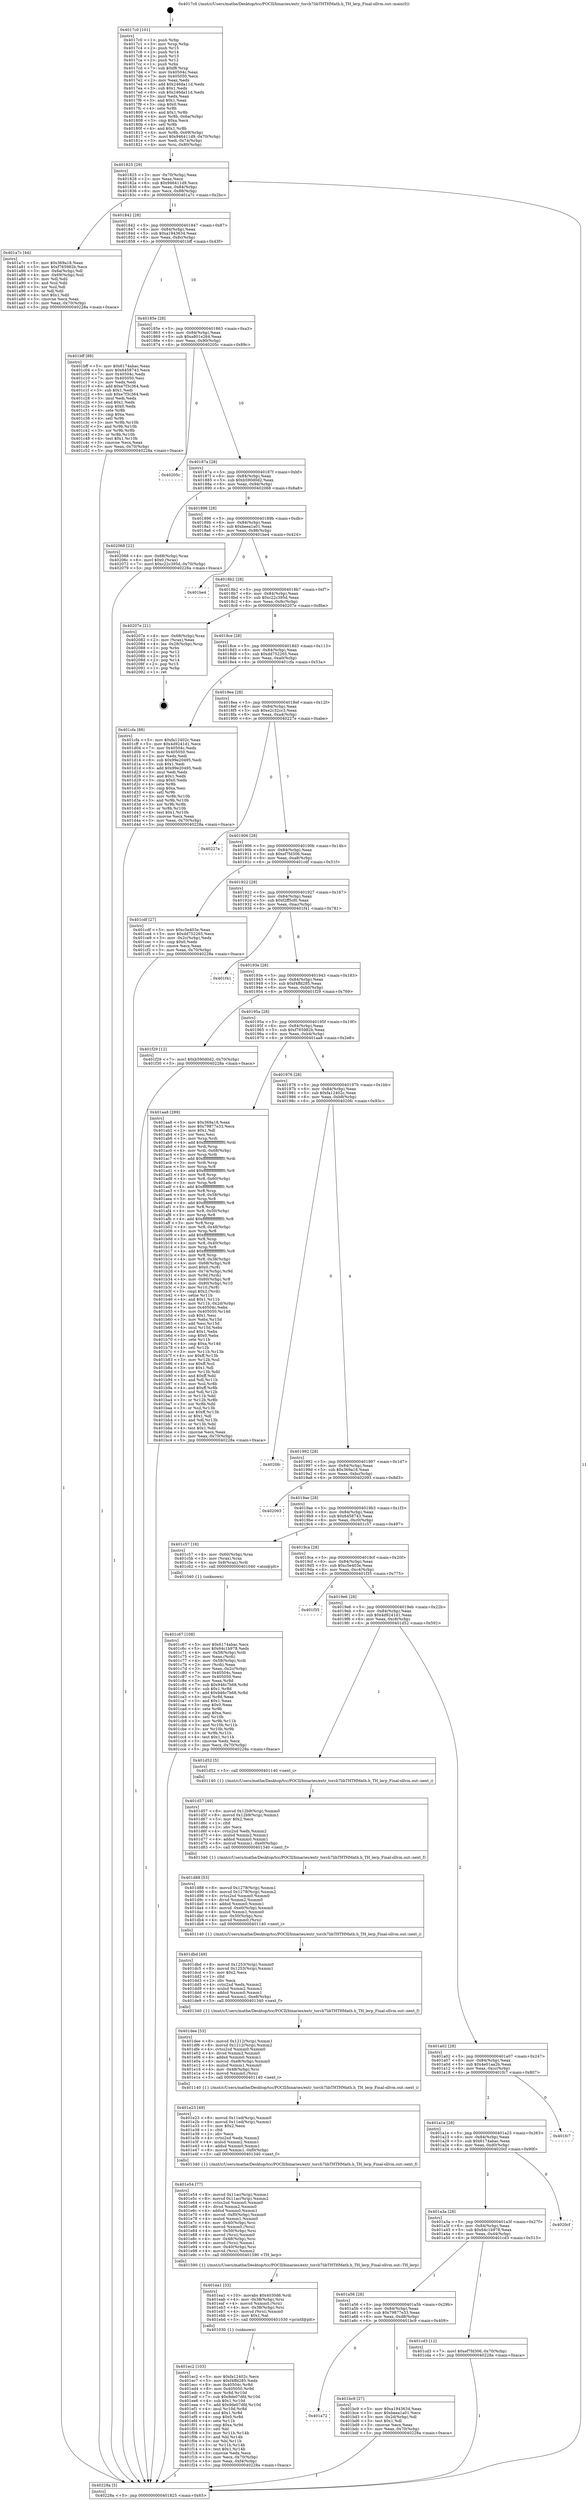 digraph "0x4017c0" {
  label = "0x4017c0 (/mnt/c/Users/mathe/Desktop/tcc/POCII/binaries/extr_torch7libTHTHMath.h_TH_lerp_Final-ollvm.out::main(0))"
  labelloc = "t"
  node[shape=record]

  Entry [label="",width=0.3,height=0.3,shape=circle,fillcolor=black,style=filled]
  "0x401825" [label="{
     0x401825 [29]\l
     | [instrs]\l
     &nbsp;&nbsp;0x401825 \<+3\>: mov -0x70(%rbp),%eax\l
     &nbsp;&nbsp;0x401828 \<+2\>: mov %eax,%ecx\l
     &nbsp;&nbsp;0x40182a \<+6\>: sub $0x946411d9,%ecx\l
     &nbsp;&nbsp;0x401830 \<+6\>: mov %eax,-0x84(%rbp)\l
     &nbsp;&nbsp;0x401836 \<+6\>: mov %ecx,-0x88(%rbp)\l
     &nbsp;&nbsp;0x40183c \<+6\>: je 0000000000401a7c \<main+0x2bc\>\l
  }"]
  "0x401a7c" [label="{
     0x401a7c [44]\l
     | [instrs]\l
     &nbsp;&nbsp;0x401a7c \<+5\>: mov $0x369a18,%eax\l
     &nbsp;&nbsp;0x401a81 \<+5\>: mov $0xf765982b,%ecx\l
     &nbsp;&nbsp;0x401a86 \<+3\>: mov -0x6a(%rbp),%dl\l
     &nbsp;&nbsp;0x401a89 \<+4\>: mov -0x69(%rbp),%sil\l
     &nbsp;&nbsp;0x401a8d \<+3\>: mov %dl,%dil\l
     &nbsp;&nbsp;0x401a90 \<+3\>: and %sil,%dil\l
     &nbsp;&nbsp;0x401a93 \<+3\>: xor %sil,%dl\l
     &nbsp;&nbsp;0x401a96 \<+3\>: or %dl,%dil\l
     &nbsp;&nbsp;0x401a99 \<+4\>: test $0x1,%dil\l
     &nbsp;&nbsp;0x401a9d \<+3\>: cmovne %ecx,%eax\l
     &nbsp;&nbsp;0x401aa0 \<+3\>: mov %eax,-0x70(%rbp)\l
     &nbsp;&nbsp;0x401aa3 \<+5\>: jmp 000000000040228a \<main+0xaca\>\l
  }"]
  "0x401842" [label="{
     0x401842 [28]\l
     | [instrs]\l
     &nbsp;&nbsp;0x401842 \<+5\>: jmp 0000000000401847 \<main+0x87\>\l
     &nbsp;&nbsp;0x401847 \<+6\>: mov -0x84(%rbp),%eax\l
     &nbsp;&nbsp;0x40184d \<+5\>: sub $0xa1943634,%eax\l
     &nbsp;&nbsp;0x401852 \<+6\>: mov %eax,-0x8c(%rbp)\l
     &nbsp;&nbsp;0x401858 \<+6\>: je 0000000000401bff \<main+0x43f\>\l
  }"]
  "0x40228a" [label="{
     0x40228a [5]\l
     | [instrs]\l
     &nbsp;&nbsp;0x40228a \<+5\>: jmp 0000000000401825 \<main+0x65\>\l
  }"]
  "0x4017c0" [label="{
     0x4017c0 [101]\l
     | [instrs]\l
     &nbsp;&nbsp;0x4017c0 \<+1\>: push %rbp\l
     &nbsp;&nbsp;0x4017c1 \<+3\>: mov %rsp,%rbp\l
     &nbsp;&nbsp;0x4017c4 \<+2\>: push %r15\l
     &nbsp;&nbsp;0x4017c6 \<+2\>: push %r14\l
     &nbsp;&nbsp;0x4017c8 \<+2\>: push %r13\l
     &nbsp;&nbsp;0x4017ca \<+2\>: push %r12\l
     &nbsp;&nbsp;0x4017cc \<+1\>: push %rbx\l
     &nbsp;&nbsp;0x4017cd \<+7\>: sub $0xf8,%rsp\l
     &nbsp;&nbsp;0x4017d4 \<+7\>: mov 0x40504c,%eax\l
     &nbsp;&nbsp;0x4017db \<+7\>: mov 0x405050,%ecx\l
     &nbsp;&nbsp;0x4017e2 \<+2\>: mov %eax,%edx\l
     &nbsp;&nbsp;0x4017e4 \<+6\>: add $0x246da11d,%edx\l
     &nbsp;&nbsp;0x4017ea \<+3\>: sub $0x1,%edx\l
     &nbsp;&nbsp;0x4017ed \<+6\>: sub $0x246da11d,%edx\l
     &nbsp;&nbsp;0x4017f3 \<+3\>: imul %edx,%eax\l
     &nbsp;&nbsp;0x4017f6 \<+3\>: and $0x1,%eax\l
     &nbsp;&nbsp;0x4017f9 \<+3\>: cmp $0x0,%eax\l
     &nbsp;&nbsp;0x4017fc \<+4\>: sete %r8b\l
     &nbsp;&nbsp;0x401800 \<+4\>: and $0x1,%r8b\l
     &nbsp;&nbsp;0x401804 \<+4\>: mov %r8b,-0x6a(%rbp)\l
     &nbsp;&nbsp;0x401808 \<+3\>: cmp $0xa,%ecx\l
     &nbsp;&nbsp;0x40180b \<+4\>: setl %r8b\l
     &nbsp;&nbsp;0x40180f \<+4\>: and $0x1,%r8b\l
     &nbsp;&nbsp;0x401813 \<+4\>: mov %r8b,-0x69(%rbp)\l
     &nbsp;&nbsp;0x401817 \<+7\>: movl $0x946411d9,-0x70(%rbp)\l
     &nbsp;&nbsp;0x40181e \<+3\>: mov %edi,-0x74(%rbp)\l
     &nbsp;&nbsp;0x401821 \<+4\>: mov %rsi,-0x80(%rbp)\l
  }"]
  Exit [label="",width=0.3,height=0.3,shape=circle,fillcolor=black,style=filled,peripheries=2]
  "0x401bff" [label="{
     0x401bff [88]\l
     | [instrs]\l
     &nbsp;&nbsp;0x401bff \<+5\>: mov $0x6174abac,%eax\l
     &nbsp;&nbsp;0x401c04 \<+5\>: mov $0x6458743,%ecx\l
     &nbsp;&nbsp;0x401c09 \<+7\>: mov 0x40504c,%edx\l
     &nbsp;&nbsp;0x401c10 \<+7\>: mov 0x405050,%esi\l
     &nbsp;&nbsp;0x401c17 \<+2\>: mov %edx,%edi\l
     &nbsp;&nbsp;0x401c19 \<+6\>: add $0xe7f3c364,%edi\l
     &nbsp;&nbsp;0x401c1f \<+3\>: sub $0x1,%edi\l
     &nbsp;&nbsp;0x401c22 \<+6\>: sub $0xe7f3c364,%edi\l
     &nbsp;&nbsp;0x401c28 \<+3\>: imul %edi,%edx\l
     &nbsp;&nbsp;0x401c2b \<+3\>: and $0x1,%edx\l
     &nbsp;&nbsp;0x401c2e \<+3\>: cmp $0x0,%edx\l
     &nbsp;&nbsp;0x401c31 \<+4\>: sete %r8b\l
     &nbsp;&nbsp;0x401c35 \<+3\>: cmp $0xa,%esi\l
     &nbsp;&nbsp;0x401c38 \<+4\>: setl %r9b\l
     &nbsp;&nbsp;0x401c3c \<+3\>: mov %r8b,%r10b\l
     &nbsp;&nbsp;0x401c3f \<+3\>: and %r9b,%r10b\l
     &nbsp;&nbsp;0x401c42 \<+3\>: xor %r9b,%r8b\l
     &nbsp;&nbsp;0x401c45 \<+3\>: or %r8b,%r10b\l
     &nbsp;&nbsp;0x401c48 \<+4\>: test $0x1,%r10b\l
     &nbsp;&nbsp;0x401c4c \<+3\>: cmovne %ecx,%eax\l
     &nbsp;&nbsp;0x401c4f \<+3\>: mov %eax,-0x70(%rbp)\l
     &nbsp;&nbsp;0x401c52 \<+5\>: jmp 000000000040228a \<main+0xaca\>\l
  }"]
  "0x40185e" [label="{
     0x40185e [28]\l
     | [instrs]\l
     &nbsp;&nbsp;0x40185e \<+5\>: jmp 0000000000401863 \<main+0xa3\>\l
     &nbsp;&nbsp;0x401863 \<+6\>: mov -0x84(%rbp),%eax\l
     &nbsp;&nbsp;0x401869 \<+5\>: sub $0xa801e264,%eax\l
     &nbsp;&nbsp;0x40186e \<+6\>: mov %eax,-0x90(%rbp)\l
     &nbsp;&nbsp;0x401874 \<+6\>: je 000000000040205c \<main+0x89c\>\l
  }"]
  "0x401ec2" [label="{
     0x401ec2 [103]\l
     | [instrs]\l
     &nbsp;&nbsp;0x401ec2 \<+5\>: mov $0xfa12402c,%ecx\l
     &nbsp;&nbsp;0x401ec7 \<+5\>: mov $0xf4ffd285,%edx\l
     &nbsp;&nbsp;0x401ecc \<+8\>: mov 0x40504c,%r8d\l
     &nbsp;&nbsp;0x401ed4 \<+8\>: mov 0x405050,%r9d\l
     &nbsp;&nbsp;0x401edc \<+3\>: mov %r8d,%r10d\l
     &nbsp;&nbsp;0x401edf \<+7\>: sub $0x9de07dfd,%r10d\l
     &nbsp;&nbsp;0x401ee6 \<+4\>: sub $0x1,%r10d\l
     &nbsp;&nbsp;0x401eea \<+7\>: add $0x9de07dfd,%r10d\l
     &nbsp;&nbsp;0x401ef1 \<+4\>: imul %r10d,%r8d\l
     &nbsp;&nbsp;0x401ef5 \<+4\>: and $0x1,%r8d\l
     &nbsp;&nbsp;0x401ef9 \<+4\>: cmp $0x0,%r8d\l
     &nbsp;&nbsp;0x401efd \<+4\>: sete %r11b\l
     &nbsp;&nbsp;0x401f01 \<+4\>: cmp $0xa,%r9d\l
     &nbsp;&nbsp;0x401f05 \<+3\>: setl %bl\l
     &nbsp;&nbsp;0x401f08 \<+3\>: mov %r11b,%r14b\l
     &nbsp;&nbsp;0x401f0b \<+3\>: and %bl,%r14b\l
     &nbsp;&nbsp;0x401f0e \<+3\>: xor %bl,%r11b\l
     &nbsp;&nbsp;0x401f11 \<+3\>: or %r11b,%r14b\l
     &nbsp;&nbsp;0x401f14 \<+4\>: test $0x1,%r14b\l
     &nbsp;&nbsp;0x401f18 \<+3\>: cmovne %edx,%ecx\l
     &nbsp;&nbsp;0x401f1b \<+3\>: mov %ecx,-0x70(%rbp)\l
     &nbsp;&nbsp;0x401f1e \<+6\>: mov %eax,-0xf4(%rbp)\l
     &nbsp;&nbsp;0x401f24 \<+5\>: jmp 000000000040228a \<main+0xaca\>\l
  }"]
  "0x40205c" [label="{
     0x40205c\l
  }", style=dashed]
  "0x40187a" [label="{
     0x40187a [28]\l
     | [instrs]\l
     &nbsp;&nbsp;0x40187a \<+5\>: jmp 000000000040187f \<main+0xbf\>\l
     &nbsp;&nbsp;0x40187f \<+6\>: mov -0x84(%rbp),%eax\l
     &nbsp;&nbsp;0x401885 \<+5\>: sub $0xb590d0d2,%eax\l
     &nbsp;&nbsp;0x40188a \<+6\>: mov %eax,-0x94(%rbp)\l
     &nbsp;&nbsp;0x401890 \<+6\>: je 0000000000402068 \<main+0x8a8\>\l
  }"]
  "0x401ea1" [label="{
     0x401ea1 [33]\l
     | [instrs]\l
     &nbsp;&nbsp;0x401ea1 \<+10\>: movabs $0x4030d6,%rdi\l
     &nbsp;&nbsp;0x401eab \<+4\>: mov -0x38(%rbp),%rsi\l
     &nbsp;&nbsp;0x401eaf \<+4\>: movsd %xmm0,(%rsi)\l
     &nbsp;&nbsp;0x401eb3 \<+4\>: mov -0x38(%rbp),%rsi\l
     &nbsp;&nbsp;0x401eb7 \<+4\>: movsd (%rsi),%xmm0\l
     &nbsp;&nbsp;0x401ebb \<+2\>: mov $0x1,%al\l
     &nbsp;&nbsp;0x401ebd \<+5\>: call 0000000000401030 \<printf@plt\>\l
     | [calls]\l
     &nbsp;&nbsp;0x401030 \{1\} (unknown)\l
  }"]
  "0x402068" [label="{
     0x402068 [22]\l
     | [instrs]\l
     &nbsp;&nbsp;0x402068 \<+4\>: mov -0x68(%rbp),%rax\l
     &nbsp;&nbsp;0x40206c \<+6\>: movl $0x0,(%rax)\l
     &nbsp;&nbsp;0x402072 \<+7\>: movl $0xc22c395d,-0x70(%rbp)\l
     &nbsp;&nbsp;0x402079 \<+5\>: jmp 000000000040228a \<main+0xaca\>\l
  }"]
  "0x401896" [label="{
     0x401896 [28]\l
     | [instrs]\l
     &nbsp;&nbsp;0x401896 \<+5\>: jmp 000000000040189b \<main+0xdb\>\l
     &nbsp;&nbsp;0x40189b \<+6\>: mov -0x84(%rbp),%eax\l
     &nbsp;&nbsp;0x4018a1 \<+5\>: sub $0xbeea1a01,%eax\l
     &nbsp;&nbsp;0x4018a6 \<+6\>: mov %eax,-0x98(%rbp)\l
     &nbsp;&nbsp;0x4018ac \<+6\>: je 0000000000401be4 \<main+0x424\>\l
  }"]
  "0x401e54" [label="{
     0x401e54 [77]\l
     | [instrs]\l
     &nbsp;&nbsp;0x401e54 \<+8\>: movsd 0x11ac(%rip),%xmm1\l
     &nbsp;&nbsp;0x401e5c \<+8\>: movsd 0x11ac(%rip),%xmm2\l
     &nbsp;&nbsp;0x401e64 \<+4\>: cvtss2sd %xmm0,%xmm0\l
     &nbsp;&nbsp;0x401e68 \<+4\>: divsd %xmm2,%xmm0\l
     &nbsp;&nbsp;0x401e6c \<+4\>: addsd %xmm0,%xmm1\l
     &nbsp;&nbsp;0x401e70 \<+8\>: movsd -0xf0(%rbp),%xmm0\l
     &nbsp;&nbsp;0x401e78 \<+4\>: mulsd %xmm1,%xmm0\l
     &nbsp;&nbsp;0x401e7c \<+4\>: mov -0x40(%rbp),%rsi\l
     &nbsp;&nbsp;0x401e80 \<+4\>: movsd %xmm0,(%rsi)\l
     &nbsp;&nbsp;0x401e84 \<+4\>: mov -0x50(%rbp),%rsi\l
     &nbsp;&nbsp;0x401e88 \<+4\>: movsd (%rsi),%xmm0\l
     &nbsp;&nbsp;0x401e8c \<+4\>: mov -0x48(%rbp),%rsi\l
     &nbsp;&nbsp;0x401e90 \<+4\>: movsd (%rsi),%xmm1\l
     &nbsp;&nbsp;0x401e94 \<+4\>: mov -0x40(%rbp),%rsi\l
     &nbsp;&nbsp;0x401e98 \<+4\>: movsd (%rsi),%xmm2\l
     &nbsp;&nbsp;0x401e9c \<+5\>: call 0000000000401590 \<TH_lerp\>\l
     | [calls]\l
     &nbsp;&nbsp;0x401590 \{1\} (/mnt/c/Users/mathe/Desktop/tcc/POCII/binaries/extr_torch7libTHTHMath.h_TH_lerp_Final-ollvm.out::TH_lerp)\l
  }"]
  "0x401be4" [label="{
     0x401be4\l
  }", style=dashed]
  "0x4018b2" [label="{
     0x4018b2 [28]\l
     | [instrs]\l
     &nbsp;&nbsp;0x4018b2 \<+5\>: jmp 00000000004018b7 \<main+0xf7\>\l
     &nbsp;&nbsp;0x4018b7 \<+6\>: mov -0x84(%rbp),%eax\l
     &nbsp;&nbsp;0x4018bd \<+5\>: sub $0xc22c395d,%eax\l
     &nbsp;&nbsp;0x4018c2 \<+6\>: mov %eax,-0x9c(%rbp)\l
     &nbsp;&nbsp;0x4018c8 \<+6\>: je 000000000040207e \<main+0x8be\>\l
  }"]
  "0x401e23" [label="{
     0x401e23 [49]\l
     | [instrs]\l
     &nbsp;&nbsp;0x401e23 \<+8\>: movsd 0x11ed(%rip),%xmm0\l
     &nbsp;&nbsp;0x401e2b \<+8\>: movsd 0x11ed(%rip),%xmm1\l
     &nbsp;&nbsp;0x401e33 \<+5\>: mov $0x2,%ecx\l
     &nbsp;&nbsp;0x401e38 \<+1\>: cltd\l
     &nbsp;&nbsp;0x401e39 \<+2\>: idiv %ecx\l
     &nbsp;&nbsp;0x401e3b \<+4\>: cvtsi2sd %edx,%xmm2\l
     &nbsp;&nbsp;0x401e3f \<+4\>: mulsd %xmm2,%xmm1\l
     &nbsp;&nbsp;0x401e43 \<+4\>: addsd %xmm0,%xmm1\l
     &nbsp;&nbsp;0x401e47 \<+8\>: movsd %xmm1,-0xf0(%rbp)\l
     &nbsp;&nbsp;0x401e4f \<+5\>: call 0000000000401340 \<next_f\>\l
     | [calls]\l
     &nbsp;&nbsp;0x401340 \{1\} (/mnt/c/Users/mathe/Desktop/tcc/POCII/binaries/extr_torch7libTHTHMath.h_TH_lerp_Final-ollvm.out::next_f)\l
  }"]
  "0x40207e" [label="{
     0x40207e [21]\l
     | [instrs]\l
     &nbsp;&nbsp;0x40207e \<+4\>: mov -0x68(%rbp),%rax\l
     &nbsp;&nbsp;0x402082 \<+2\>: mov (%rax),%eax\l
     &nbsp;&nbsp;0x402084 \<+4\>: lea -0x28(%rbp),%rsp\l
     &nbsp;&nbsp;0x402088 \<+1\>: pop %rbx\l
     &nbsp;&nbsp;0x402089 \<+2\>: pop %r12\l
     &nbsp;&nbsp;0x40208b \<+2\>: pop %r13\l
     &nbsp;&nbsp;0x40208d \<+2\>: pop %r14\l
     &nbsp;&nbsp;0x40208f \<+2\>: pop %r15\l
     &nbsp;&nbsp;0x402091 \<+1\>: pop %rbp\l
     &nbsp;&nbsp;0x402092 \<+1\>: ret\l
  }"]
  "0x4018ce" [label="{
     0x4018ce [28]\l
     | [instrs]\l
     &nbsp;&nbsp;0x4018ce \<+5\>: jmp 00000000004018d3 \<main+0x113\>\l
     &nbsp;&nbsp;0x4018d3 \<+6\>: mov -0x84(%rbp),%eax\l
     &nbsp;&nbsp;0x4018d9 \<+5\>: sub $0xdd752265,%eax\l
     &nbsp;&nbsp;0x4018de \<+6\>: mov %eax,-0xa0(%rbp)\l
     &nbsp;&nbsp;0x4018e4 \<+6\>: je 0000000000401cfa \<main+0x53a\>\l
  }"]
  "0x401dee" [label="{
     0x401dee [53]\l
     | [instrs]\l
     &nbsp;&nbsp;0x401dee \<+8\>: movsd 0x1212(%rip),%xmm1\l
     &nbsp;&nbsp;0x401df6 \<+8\>: movsd 0x1212(%rip),%xmm2\l
     &nbsp;&nbsp;0x401dfe \<+4\>: cvtss2sd %xmm0,%xmm0\l
     &nbsp;&nbsp;0x401e02 \<+4\>: divsd %xmm2,%xmm0\l
     &nbsp;&nbsp;0x401e06 \<+4\>: addsd %xmm0,%xmm1\l
     &nbsp;&nbsp;0x401e0a \<+8\>: movsd -0xe8(%rbp),%xmm0\l
     &nbsp;&nbsp;0x401e12 \<+4\>: mulsd %xmm1,%xmm0\l
     &nbsp;&nbsp;0x401e16 \<+4\>: mov -0x48(%rbp),%rsi\l
     &nbsp;&nbsp;0x401e1a \<+4\>: movsd %xmm0,(%rsi)\l
     &nbsp;&nbsp;0x401e1e \<+5\>: call 0000000000401140 \<next_i\>\l
     | [calls]\l
     &nbsp;&nbsp;0x401140 \{1\} (/mnt/c/Users/mathe/Desktop/tcc/POCII/binaries/extr_torch7libTHTHMath.h_TH_lerp_Final-ollvm.out::next_i)\l
  }"]
  "0x401cfa" [label="{
     0x401cfa [88]\l
     | [instrs]\l
     &nbsp;&nbsp;0x401cfa \<+5\>: mov $0xfa12402c,%eax\l
     &nbsp;&nbsp;0x401cff \<+5\>: mov $0x4d9241d1,%ecx\l
     &nbsp;&nbsp;0x401d04 \<+7\>: mov 0x40504c,%edx\l
     &nbsp;&nbsp;0x401d0b \<+7\>: mov 0x405050,%esi\l
     &nbsp;&nbsp;0x401d12 \<+2\>: mov %edx,%edi\l
     &nbsp;&nbsp;0x401d14 \<+6\>: sub $0x99e20495,%edi\l
     &nbsp;&nbsp;0x401d1a \<+3\>: sub $0x1,%edi\l
     &nbsp;&nbsp;0x401d1d \<+6\>: add $0x99e20495,%edi\l
     &nbsp;&nbsp;0x401d23 \<+3\>: imul %edi,%edx\l
     &nbsp;&nbsp;0x401d26 \<+3\>: and $0x1,%edx\l
     &nbsp;&nbsp;0x401d29 \<+3\>: cmp $0x0,%edx\l
     &nbsp;&nbsp;0x401d2c \<+4\>: sete %r8b\l
     &nbsp;&nbsp;0x401d30 \<+3\>: cmp $0xa,%esi\l
     &nbsp;&nbsp;0x401d33 \<+4\>: setl %r9b\l
     &nbsp;&nbsp;0x401d37 \<+3\>: mov %r8b,%r10b\l
     &nbsp;&nbsp;0x401d3a \<+3\>: and %r9b,%r10b\l
     &nbsp;&nbsp;0x401d3d \<+3\>: xor %r9b,%r8b\l
     &nbsp;&nbsp;0x401d40 \<+3\>: or %r8b,%r10b\l
     &nbsp;&nbsp;0x401d43 \<+4\>: test $0x1,%r10b\l
     &nbsp;&nbsp;0x401d47 \<+3\>: cmovne %ecx,%eax\l
     &nbsp;&nbsp;0x401d4a \<+3\>: mov %eax,-0x70(%rbp)\l
     &nbsp;&nbsp;0x401d4d \<+5\>: jmp 000000000040228a \<main+0xaca\>\l
  }"]
  "0x4018ea" [label="{
     0x4018ea [28]\l
     | [instrs]\l
     &nbsp;&nbsp;0x4018ea \<+5\>: jmp 00000000004018ef \<main+0x12f\>\l
     &nbsp;&nbsp;0x4018ef \<+6\>: mov -0x84(%rbp),%eax\l
     &nbsp;&nbsp;0x4018f5 \<+5\>: sub $0xe2c32cc3,%eax\l
     &nbsp;&nbsp;0x4018fa \<+6\>: mov %eax,-0xa4(%rbp)\l
     &nbsp;&nbsp;0x401900 \<+6\>: je 000000000040227e \<main+0xabe\>\l
  }"]
  "0x401dbd" [label="{
     0x401dbd [49]\l
     | [instrs]\l
     &nbsp;&nbsp;0x401dbd \<+8\>: movsd 0x1253(%rip),%xmm0\l
     &nbsp;&nbsp;0x401dc5 \<+8\>: movsd 0x1253(%rip),%xmm1\l
     &nbsp;&nbsp;0x401dcd \<+5\>: mov $0x2,%ecx\l
     &nbsp;&nbsp;0x401dd2 \<+1\>: cltd\l
     &nbsp;&nbsp;0x401dd3 \<+2\>: idiv %ecx\l
     &nbsp;&nbsp;0x401dd5 \<+4\>: cvtsi2sd %edx,%xmm2\l
     &nbsp;&nbsp;0x401dd9 \<+4\>: mulsd %xmm2,%xmm1\l
     &nbsp;&nbsp;0x401ddd \<+4\>: addsd %xmm0,%xmm1\l
     &nbsp;&nbsp;0x401de1 \<+8\>: movsd %xmm1,-0xe8(%rbp)\l
     &nbsp;&nbsp;0x401de9 \<+5\>: call 0000000000401340 \<next_f\>\l
     | [calls]\l
     &nbsp;&nbsp;0x401340 \{1\} (/mnt/c/Users/mathe/Desktop/tcc/POCII/binaries/extr_torch7libTHTHMath.h_TH_lerp_Final-ollvm.out::next_f)\l
  }"]
  "0x40227e" [label="{
     0x40227e\l
  }", style=dashed]
  "0x401906" [label="{
     0x401906 [28]\l
     | [instrs]\l
     &nbsp;&nbsp;0x401906 \<+5\>: jmp 000000000040190b \<main+0x14b\>\l
     &nbsp;&nbsp;0x40190b \<+6\>: mov -0x84(%rbp),%eax\l
     &nbsp;&nbsp;0x401911 \<+5\>: sub $0xef7fd306,%eax\l
     &nbsp;&nbsp;0x401916 \<+6\>: mov %eax,-0xa8(%rbp)\l
     &nbsp;&nbsp;0x40191c \<+6\>: je 0000000000401cdf \<main+0x51f\>\l
  }"]
  "0x401d88" [label="{
     0x401d88 [53]\l
     | [instrs]\l
     &nbsp;&nbsp;0x401d88 \<+8\>: movsd 0x1278(%rip),%xmm1\l
     &nbsp;&nbsp;0x401d90 \<+8\>: movsd 0x1278(%rip),%xmm2\l
     &nbsp;&nbsp;0x401d98 \<+4\>: cvtss2sd %xmm0,%xmm0\l
     &nbsp;&nbsp;0x401d9c \<+4\>: divsd %xmm2,%xmm0\l
     &nbsp;&nbsp;0x401da0 \<+4\>: addsd %xmm0,%xmm1\l
     &nbsp;&nbsp;0x401da4 \<+8\>: movsd -0xe0(%rbp),%xmm0\l
     &nbsp;&nbsp;0x401dac \<+4\>: mulsd %xmm1,%xmm0\l
     &nbsp;&nbsp;0x401db0 \<+4\>: mov -0x50(%rbp),%rsi\l
     &nbsp;&nbsp;0x401db4 \<+4\>: movsd %xmm0,(%rsi)\l
     &nbsp;&nbsp;0x401db8 \<+5\>: call 0000000000401140 \<next_i\>\l
     | [calls]\l
     &nbsp;&nbsp;0x401140 \{1\} (/mnt/c/Users/mathe/Desktop/tcc/POCII/binaries/extr_torch7libTHTHMath.h_TH_lerp_Final-ollvm.out::next_i)\l
  }"]
  "0x401cdf" [label="{
     0x401cdf [27]\l
     | [instrs]\l
     &nbsp;&nbsp;0x401cdf \<+5\>: mov $0xc5e403e,%eax\l
     &nbsp;&nbsp;0x401ce4 \<+5\>: mov $0xdd752265,%ecx\l
     &nbsp;&nbsp;0x401ce9 \<+3\>: mov -0x2c(%rbp),%edx\l
     &nbsp;&nbsp;0x401cec \<+3\>: cmp $0x0,%edx\l
     &nbsp;&nbsp;0x401cef \<+3\>: cmove %ecx,%eax\l
     &nbsp;&nbsp;0x401cf2 \<+3\>: mov %eax,-0x70(%rbp)\l
     &nbsp;&nbsp;0x401cf5 \<+5\>: jmp 000000000040228a \<main+0xaca\>\l
  }"]
  "0x401922" [label="{
     0x401922 [28]\l
     | [instrs]\l
     &nbsp;&nbsp;0x401922 \<+5\>: jmp 0000000000401927 \<main+0x167\>\l
     &nbsp;&nbsp;0x401927 \<+6\>: mov -0x84(%rbp),%eax\l
     &nbsp;&nbsp;0x40192d \<+5\>: sub $0xf2ff5cf0,%eax\l
     &nbsp;&nbsp;0x401932 \<+6\>: mov %eax,-0xac(%rbp)\l
     &nbsp;&nbsp;0x401938 \<+6\>: je 0000000000401f41 \<main+0x781\>\l
  }"]
  "0x401d57" [label="{
     0x401d57 [49]\l
     | [instrs]\l
     &nbsp;&nbsp;0x401d57 \<+8\>: movsd 0x12b9(%rip),%xmm0\l
     &nbsp;&nbsp;0x401d5f \<+8\>: movsd 0x12b9(%rip),%xmm1\l
     &nbsp;&nbsp;0x401d67 \<+5\>: mov $0x2,%ecx\l
     &nbsp;&nbsp;0x401d6c \<+1\>: cltd\l
     &nbsp;&nbsp;0x401d6d \<+2\>: idiv %ecx\l
     &nbsp;&nbsp;0x401d6f \<+4\>: cvtsi2sd %edx,%xmm2\l
     &nbsp;&nbsp;0x401d73 \<+4\>: mulsd %xmm2,%xmm1\l
     &nbsp;&nbsp;0x401d77 \<+4\>: addsd %xmm0,%xmm1\l
     &nbsp;&nbsp;0x401d7b \<+8\>: movsd %xmm1,-0xe0(%rbp)\l
     &nbsp;&nbsp;0x401d83 \<+5\>: call 0000000000401340 \<next_f\>\l
     | [calls]\l
     &nbsp;&nbsp;0x401340 \{1\} (/mnt/c/Users/mathe/Desktop/tcc/POCII/binaries/extr_torch7libTHTHMath.h_TH_lerp_Final-ollvm.out::next_f)\l
  }"]
  "0x401f41" [label="{
     0x401f41\l
  }", style=dashed]
  "0x40193e" [label="{
     0x40193e [28]\l
     | [instrs]\l
     &nbsp;&nbsp;0x40193e \<+5\>: jmp 0000000000401943 \<main+0x183\>\l
     &nbsp;&nbsp;0x401943 \<+6\>: mov -0x84(%rbp),%eax\l
     &nbsp;&nbsp;0x401949 \<+5\>: sub $0xf4ffd285,%eax\l
     &nbsp;&nbsp;0x40194e \<+6\>: mov %eax,-0xb0(%rbp)\l
     &nbsp;&nbsp;0x401954 \<+6\>: je 0000000000401f29 \<main+0x769\>\l
  }"]
  "0x401c67" [label="{
     0x401c67 [108]\l
     | [instrs]\l
     &nbsp;&nbsp;0x401c67 \<+5\>: mov $0x6174abac,%ecx\l
     &nbsp;&nbsp;0x401c6c \<+5\>: mov $0x64c1b978,%edx\l
     &nbsp;&nbsp;0x401c71 \<+4\>: mov -0x58(%rbp),%rdi\l
     &nbsp;&nbsp;0x401c75 \<+2\>: mov %eax,(%rdi)\l
     &nbsp;&nbsp;0x401c77 \<+4\>: mov -0x58(%rbp),%rdi\l
     &nbsp;&nbsp;0x401c7b \<+2\>: mov (%rdi),%eax\l
     &nbsp;&nbsp;0x401c7d \<+3\>: mov %eax,-0x2c(%rbp)\l
     &nbsp;&nbsp;0x401c80 \<+7\>: mov 0x40504c,%eax\l
     &nbsp;&nbsp;0x401c87 \<+7\>: mov 0x405050,%esi\l
     &nbsp;&nbsp;0x401c8e \<+3\>: mov %eax,%r8d\l
     &nbsp;&nbsp;0x401c91 \<+7\>: sub $0x946c7b68,%r8d\l
     &nbsp;&nbsp;0x401c98 \<+4\>: sub $0x1,%r8d\l
     &nbsp;&nbsp;0x401c9c \<+7\>: add $0x946c7b68,%r8d\l
     &nbsp;&nbsp;0x401ca3 \<+4\>: imul %r8d,%eax\l
     &nbsp;&nbsp;0x401ca7 \<+3\>: and $0x1,%eax\l
     &nbsp;&nbsp;0x401caa \<+3\>: cmp $0x0,%eax\l
     &nbsp;&nbsp;0x401cad \<+4\>: sete %r9b\l
     &nbsp;&nbsp;0x401cb1 \<+3\>: cmp $0xa,%esi\l
     &nbsp;&nbsp;0x401cb4 \<+4\>: setl %r10b\l
     &nbsp;&nbsp;0x401cb8 \<+3\>: mov %r9b,%r11b\l
     &nbsp;&nbsp;0x401cbb \<+3\>: and %r10b,%r11b\l
     &nbsp;&nbsp;0x401cbe \<+3\>: xor %r10b,%r9b\l
     &nbsp;&nbsp;0x401cc1 \<+3\>: or %r9b,%r11b\l
     &nbsp;&nbsp;0x401cc4 \<+4\>: test $0x1,%r11b\l
     &nbsp;&nbsp;0x401cc8 \<+3\>: cmovne %edx,%ecx\l
     &nbsp;&nbsp;0x401ccb \<+3\>: mov %ecx,-0x70(%rbp)\l
     &nbsp;&nbsp;0x401cce \<+5\>: jmp 000000000040228a \<main+0xaca\>\l
  }"]
  "0x401f29" [label="{
     0x401f29 [12]\l
     | [instrs]\l
     &nbsp;&nbsp;0x401f29 \<+7\>: movl $0xb590d0d2,-0x70(%rbp)\l
     &nbsp;&nbsp;0x401f30 \<+5\>: jmp 000000000040228a \<main+0xaca\>\l
  }"]
  "0x40195a" [label="{
     0x40195a [28]\l
     | [instrs]\l
     &nbsp;&nbsp;0x40195a \<+5\>: jmp 000000000040195f \<main+0x19f\>\l
     &nbsp;&nbsp;0x40195f \<+6\>: mov -0x84(%rbp),%eax\l
     &nbsp;&nbsp;0x401965 \<+5\>: sub $0xf765982b,%eax\l
     &nbsp;&nbsp;0x40196a \<+6\>: mov %eax,-0xb4(%rbp)\l
     &nbsp;&nbsp;0x401970 \<+6\>: je 0000000000401aa8 \<main+0x2e8\>\l
  }"]
  "0x401a72" [label="{
     0x401a72\l
  }", style=dashed]
  "0x401aa8" [label="{
     0x401aa8 [289]\l
     | [instrs]\l
     &nbsp;&nbsp;0x401aa8 \<+5\>: mov $0x369a18,%eax\l
     &nbsp;&nbsp;0x401aad \<+5\>: mov $0x79877e33,%ecx\l
     &nbsp;&nbsp;0x401ab2 \<+2\>: mov $0x1,%dl\l
     &nbsp;&nbsp;0x401ab4 \<+2\>: xor %esi,%esi\l
     &nbsp;&nbsp;0x401ab6 \<+3\>: mov %rsp,%rdi\l
     &nbsp;&nbsp;0x401ab9 \<+4\>: add $0xfffffffffffffff0,%rdi\l
     &nbsp;&nbsp;0x401abd \<+3\>: mov %rdi,%rsp\l
     &nbsp;&nbsp;0x401ac0 \<+4\>: mov %rdi,-0x68(%rbp)\l
     &nbsp;&nbsp;0x401ac4 \<+3\>: mov %rsp,%rdi\l
     &nbsp;&nbsp;0x401ac7 \<+4\>: add $0xfffffffffffffff0,%rdi\l
     &nbsp;&nbsp;0x401acb \<+3\>: mov %rdi,%rsp\l
     &nbsp;&nbsp;0x401ace \<+3\>: mov %rsp,%r8\l
     &nbsp;&nbsp;0x401ad1 \<+4\>: add $0xfffffffffffffff0,%r8\l
     &nbsp;&nbsp;0x401ad5 \<+3\>: mov %r8,%rsp\l
     &nbsp;&nbsp;0x401ad8 \<+4\>: mov %r8,-0x60(%rbp)\l
     &nbsp;&nbsp;0x401adc \<+3\>: mov %rsp,%r8\l
     &nbsp;&nbsp;0x401adf \<+4\>: add $0xfffffffffffffff0,%r8\l
     &nbsp;&nbsp;0x401ae3 \<+3\>: mov %r8,%rsp\l
     &nbsp;&nbsp;0x401ae6 \<+4\>: mov %r8,-0x58(%rbp)\l
     &nbsp;&nbsp;0x401aea \<+3\>: mov %rsp,%r8\l
     &nbsp;&nbsp;0x401aed \<+4\>: add $0xfffffffffffffff0,%r8\l
     &nbsp;&nbsp;0x401af1 \<+3\>: mov %r8,%rsp\l
     &nbsp;&nbsp;0x401af4 \<+4\>: mov %r8,-0x50(%rbp)\l
     &nbsp;&nbsp;0x401af8 \<+3\>: mov %rsp,%r8\l
     &nbsp;&nbsp;0x401afb \<+4\>: add $0xfffffffffffffff0,%r8\l
     &nbsp;&nbsp;0x401aff \<+3\>: mov %r8,%rsp\l
     &nbsp;&nbsp;0x401b02 \<+4\>: mov %r8,-0x48(%rbp)\l
     &nbsp;&nbsp;0x401b06 \<+3\>: mov %rsp,%r8\l
     &nbsp;&nbsp;0x401b09 \<+4\>: add $0xfffffffffffffff0,%r8\l
     &nbsp;&nbsp;0x401b0d \<+3\>: mov %r8,%rsp\l
     &nbsp;&nbsp;0x401b10 \<+4\>: mov %r8,-0x40(%rbp)\l
     &nbsp;&nbsp;0x401b14 \<+3\>: mov %rsp,%r8\l
     &nbsp;&nbsp;0x401b17 \<+4\>: add $0xfffffffffffffff0,%r8\l
     &nbsp;&nbsp;0x401b1b \<+3\>: mov %r8,%rsp\l
     &nbsp;&nbsp;0x401b1e \<+4\>: mov %r8,-0x38(%rbp)\l
     &nbsp;&nbsp;0x401b22 \<+4\>: mov -0x68(%rbp),%r8\l
     &nbsp;&nbsp;0x401b26 \<+7\>: movl $0x0,(%r8)\l
     &nbsp;&nbsp;0x401b2d \<+4\>: mov -0x74(%rbp),%r9d\l
     &nbsp;&nbsp;0x401b31 \<+3\>: mov %r9d,(%rdi)\l
     &nbsp;&nbsp;0x401b34 \<+4\>: mov -0x60(%rbp),%r8\l
     &nbsp;&nbsp;0x401b38 \<+4\>: mov -0x80(%rbp),%r10\l
     &nbsp;&nbsp;0x401b3c \<+3\>: mov %r10,(%r8)\l
     &nbsp;&nbsp;0x401b3f \<+3\>: cmpl $0x2,(%rdi)\l
     &nbsp;&nbsp;0x401b42 \<+4\>: setne %r11b\l
     &nbsp;&nbsp;0x401b46 \<+4\>: and $0x1,%r11b\l
     &nbsp;&nbsp;0x401b4a \<+4\>: mov %r11b,-0x2d(%rbp)\l
     &nbsp;&nbsp;0x401b4e \<+7\>: mov 0x40504c,%ebx\l
     &nbsp;&nbsp;0x401b55 \<+8\>: mov 0x405050,%r14d\l
     &nbsp;&nbsp;0x401b5d \<+3\>: sub $0x1,%esi\l
     &nbsp;&nbsp;0x401b60 \<+3\>: mov %ebx,%r15d\l
     &nbsp;&nbsp;0x401b63 \<+3\>: add %esi,%r15d\l
     &nbsp;&nbsp;0x401b66 \<+4\>: imul %r15d,%ebx\l
     &nbsp;&nbsp;0x401b6a \<+3\>: and $0x1,%ebx\l
     &nbsp;&nbsp;0x401b6d \<+3\>: cmp $0x0,%ebx\l
     &nbsp;&nbsp;0x401b70 \<+4\>: sete %r11b\l
     &nbsp;&nbsp;0x401b74 \<+4\>: cmp $0xa,%r14d\l
     &nbsp;&nbsp;0x401b78 \<+4\>: setl %r12b\l
     &nbsp;&nbsp;0x401b7c \<+3\>: mov %r11b,%r13b\l
     &nbsp;&nbsp;0x401b7f \<+4\>: xor $0xff,%r13b\l
     &nbsp;&nbsp;0x401b83 \<+3\>: mov %r12b,%sil\l
     &nbsp;&nbsp;0x401b86 \<+4\>: xor $0xff,%sil\l
     &nbsp;&nbsp;0x401b8a \<+3\>: xor $0x1,%dl\l
     &nbsp;&nbsp;0x401b8d \<+3\>: mov %r13b,%dil\l
     &nbsp;&nbsp;0x401b90 \<+4\>: and $0xff,%dil\l
     &nbsp;&nbsp;0x401b94 \<+3\>: and %dl,%r11b\l
     &nbsp;&nbsp;0x401b97 \<+3\>: mov %sil,%r8b\l
     &nbsp;&nbsp;0x401b9a \<+4\>: and $0xff,%r8b\l
     &nbsp;&nbsp;0x401b9e \<+3\>: and %dl,%r12b\l
     &nbsp;&nbsp;0x401ba1 \<+3\>: or %r11b,%dil\l
     &nbsp;&nbsp;0x401ba4 \<+3\>: or %r12b,%r8b\l
     &nbsp;&nbsp;0x401ba7 \<+3\>: xor %r8b,%dil\l
     &nbsp;&nbsp;0x401baa \<+3\>: or %sil,%r13b\l
     &nbsp;&nbsp;0x401bad \<+4\>: xor $0xff,%r13b\l
     &nbsp;&nbsp;0x401bb1 \<+3\>: or $0x1,%dl\l
     &nbsp;&nbsp;0x401bb4 \<+3\>: and %dl,%r13b\l
     &nbsp;&nbsp;0x401bb7 \<+3\>: or %r13b,%dil\l
     &nbsp;&nbsp;0x401bba \<+4\>: test $0x1,%dil\l
     &nbsp;&nbsp;0x401bbe \<+3\>: cmovne %ecx,%eax\l
     &nbsp;&nbsp;0x401bc1 \<+3\>: mov %eax,-0x70(%rbp)\l
     &nbsp;&nbsp;0x401bc4 \<+5\>: jmp 000000000040228a \<main+0xaca\>\l
  }"]
  "0x401976" [label="{
     0x401976 [28]\l
     | [instrs]\l
     &nbsp;&nbsp;0x401976 \<+5\>: jmp 000000000040197b \<main+0x1bb\>\l
     &nbsp;&nbsp;0x40197b \<+6\>: mov -0x84(%rbp),%eax\l
     &nbsp;&nbsp;0x401981 \<+5\>: sub $0xfa12402c,%eax\l
     &nbsp;&nbsp;0x401986 \<+6\>: mov %eax,-0xb8(%rbp)\l
     &nbsp;&nbsp;0x40198c \<+6\>: je 00000000004020fc \<main+0x93c\>\l
  }"]
  "0x401bc9" [label="{
     0x401bc9 [27]\l
     | [instrs]\l
     &nbsp;&nbsp;0x401bc9 \<+5\>: mov $0xa1943634,%eax\l
     &nbsp;&nbsp;0x401bce \<+5\>: mov $0xbeea1a01,%ecx\l
     &nbsp;&nbsp;0x401bd3 \<+3\>: mov -0x2d(%rbp),%dl\l
     &nbsp;&nbsp;0x401bd6 \<+3\>: test $0x1,%dl\l
     &nbsp;&nbsp;0x401bd9 \<+3\>: cmovne %ecx,%eax\l
     &nbsp;&nbsp;0x401bdc \<+3\>: mov %eax,-0x70(%rbp)\l
     &nbsp;&nbsp;0x401bdf \<+5\>: jmp 000000000040228a \<main+0xaca\>\l
  }"]
  "0x401a56" [label="{
     0x401a56 [28]\l
     | [instrs]\l
     &nbsp;&nbsp;0x401a56 \<+5\>: jmp 0000000000401a5b \<main+0x29b\>\l
     &nbsp;&nbsp;0x401a5b \<+6\>: mov -0x84(%rbp),%eax\l
     &nbsp;&nbsp;0x401a61 \<+5\>: sub $0x79877e33,%eax\l
     &nbsp;&nbsp;0x401a66 \<+6\>: mov %eax,-0xd8(%rbp)\l
     &nbsp;&nbsp;0x401a6c \<+6\>: je 0000000000401bc9 \<main+0x409\>\l
  }"]
  "0x4020fc" [label="{
     0x4020fc\l
  }", style=dashed]
  "0x401992" [label="{
     0x401992 [28]\l
     | [instrs]\l
     &nbsp;&nbsp;0x401992 \<+5\>: jmp 0000000000401997 \<main+0x1d7\>\l
     &nbsp;&nbsp;0x401997 \<+6\>: mov -0x84(%rbp),%eax\l
     &nbsp;&nbsp;0x40199d \<+5\>: sub $0x369a18,%eax\l
     &nbsp;&nbsp;0x4019a2 \<+6\>: mov %eax,-0xbc(%rbp)\l
     &nbsp;&nbsp;0x4019a8 \<+6\>: je 0000000000402093 \<main+0x8d3\>\l
  }"]
  "0x401cd3" [label="{
     0x401cd3 [12]\l
     | [instrs]\l
     &nbsp;&nbsp;0x401cd3 \<+7\>: movl $0xef7fd306,-0x70(%rbp)\l
     &nbsp;&nbsp;0x401cda \<+5\>: jmp 000000000040228a \<main+0xaca\>\l
  }"]
  "0x402093" [label="{
     0x402093\l
  }", style=dashed]
  "0x4019ae" [label="{
     0x4019ae [28]\l
     | [instrs]\l
     &nbsp;&nbsp;0x4019ae \<+5\>: jmp 00000000004019b3 \<main+0x1f3\>\l
     &nbsp;&nbsp;0x4019b3 \<+6\>: mov -0x84(%rbp),%eax\l
     &nbsp;&nbsp;0x4019b9 \<+5\>: sub $0x6458743,%eax\l
     &nbsp;&nbsp;0x4019be \<+6\>: mov %eax,-0xc0(%rbp)\l
     &nbsp;&nbsp;0x4019c4 \<+6\>: je 0000000000401c57 \<main+0x497\>\l
  }"]
  "0x401a3a" [label="{
     0x401a3a [28]\l
     | [instrs]\l
     &nbsp;&nbsp;0x401a3a \<+5\>: jmp 0000000000401a3f \<main+0x27f\>\l
     &nbsp;&nbsp;0x401a3f \<+6\>: mov -0x84(%rbp),%eax\l
     &nbsp;&nbsp;0x401a45 \<+5\>: sub $0x64c1b978,%eax\l
     &nbsp;&nbsp;0x401a4a \<+6\>: mov %eax,-0xd4(%rbp)\l
     &nbsp;&nbsp;0x401a50 \<+6\>: je 0000000000401cd3 \<main+0x513\>\l
  }"]
  "0x401c57" [label="{
     0x401c57 [16]\l
     | [instrs]\l
     &nbsp;&nbsp;0x401c57 \<+4\>: mov -0x60(%rbp),%rax\l
     &nbsp;&nbsp;0x401c5b \<+3\>: mov (%rax),%rax\l
     &nbsp;&nbsp;0x401c5e \<+4\>: mov 0x8(%rax),%rdi\l
     &nbsp;&nbsp;0x401c62 \<+5\>: call 0000000000401040 \<atoi@plt\>\l
     | [calls]\l
     &nbsp;&nbsp;0x401040 \{1\} (unknown)\l
  }"]
  "0x4019ca" [label="{
     0x4019ca [28]\l
     | [instrs]\l
     &nbsp;&nbsp;0x4019ca \<+5\>: jmp 00000000004019cf \<main+0x20f\>\l
     &nbsp;&nbsp;0x4019cf \<+6\>: mov -0x84(%rbp),%eax\l
     &nbsp;&nbsp;0x4019d5 \<+5\>: sub $0xc5e403e,%eax\l
     &nbsp;&nbsp;0x4019da \<+6\>: mov %eax,-0xc4(%rbp)\l
     &nbsp;&nbsp;0x4019e0 \<+6\>: je 0000000000401f35 \<main+0x775\>\l
  }"]
  "0x4020cf" [label="{
     0x4020cf\l
  }", style=dashed]
  "0x401f35" [label="{
     0x401f35\l
  }", style=dashed]
  "0x4019e6" [label="{
     0x4019e6 [28]\l
     | [instrs]\l
     &nbsp;&nbsp;0x4019e6 \<+5\>: jmp 00000000004019eb \<main+0x22b\>\l
     &nbsp;&nbsp;0x4019eb \<+6\>: mov -0x84(%rbp),%eax\l
     &nbsp;&nbsp;0x4019f1 \<+5\>: sub $0x4d9241d1,%eax\l
     &nbsp;&nbsp;0x4019f6 \<+6\>: mov %eax,-0xc8(%rbp)\l
     &nbsp;&nbsp;0x4019fc \<+6\>: je 0000000000401d52 \<main+0x592\>\l
  }"]
  "0x401a1e" [label="{
     0x401a1e [28]\l
     | [instrs]\l
     &nbsp;&nbsp;0x401a1e \<+5\>: jmp 0000000000401a23 \<main+0x263\>\l
     &nbsp;&nbsp;0x401a23 \<+6\>: mov -0x84(%rbp),%eax\l
     &nbsp;&nbsp;0x401a29 \<+5\>: sub $0x6174abac,%eax\l
     &nbsp;&nbsp;0x401a2e \<+6\>: mov %eax,-0xd0(%rbp)\l
     &nbsp;&nbsp;0x401a34 \<+6\>: je 00000000004020cf \<main+0x90f\>\l
  }"]
  "0x401d52" [label="{
     0x401d52 [5]\l
     | [instrs]\l
     &nbsp;&nbsp;0x401d52 \<+5\>: call 0000000000401140 \<next_i\>\l
     | [calls]\l
     &nbsp;&nbsp;0x401140 \{1\} (/mnt/c/Users/mathe/Desktop/tcc/POCII/binaries/extr_torch7libTHTHMath.h_TH_lerp_Final-ollvm.out::next_i)\l
  }"]
  "0x401a02" [label="{
     0x401a02 [28]\l
     | [instrs]\l
     &nbsp;&nbsp;0x401a02 \<+5\>: jmp 0000000000401a07 \<main+0x247\>\l
     &nbsp;&nbsp;0x401a07 \<+6\>: mov -0x84(%rbp),%eax\l
     &nbsp;&nbsp;0x401a0d \<+5\>: sub $0x4e01aa2b,%eax\l
     &nbsp;&nbsp;0x401a12 \<+6\>: mov %eax,-0xcc(%rbp)\l
     &nbsp;&nbsp;0x401a18 \<+6\>: je 0000000000401fc7 \<main+0x807\>\l
  }"]
  "0x401fc7" [label="{
     0x401fc7\l
  }", style=dashed]
  Entry -> "0x4017c0" [label=" 1"]
  "0x401825" -> "0x401a7c" [label=" 1"]
  "0x401825" -> "0x401842" [label=" 11"]
  "0x401a7c" -> "0x40228a" [label=" 1"]
  "0x4017c0" -> "0x401825" [label=" 1"]
  "0x40228a" -> "0x401825" [label=" 11"]
  "0x40207e" -> Exit [label=" 1"]
  "0x401842" -> "0x401bff" [label=" 1"]
  "0x401842" -> "0x40185e" [label=" 10"]
  "0x402068" -> "0x40228a" [label=" 1"]
  "0x40185e" -> "0x40205c" [label=" 0"]
  "0x40185e" -> "0x40187a" [label=" 10"]
  "0x401f29" -> "0x40228a" [label=" 1"]
  "0x40187a" -> "0x402068" [label=" 1"]
  "0x40187a" -> "0x401896" [label=" 9"]
  "0x401ec2" -> "0x40228a" [label=" 1"]
  "0x401896" -> "0x401be4" [label=" 0"]
  "0x401896" -> "0x4018b2" [label=" 9"]
  "0x401ea1" -> "0x401ec2" [label=" 1"]
  "0x4018b2" -> "0x40207e" [label=" 1"]
  "0x4018b2" -> "0x4018ce" [label=" 8"]
  "0x401e54" -> "0x401ea1" [label=" 1"]
  "0x4018ce" -> "0x401cfa" [label=" 1"]
  "0x4018ce" -> "0x4018ea" [label=" 7"]
  "0x401e23" -> "0x401e54" [label=" 1"]
  "0x4018ea" -> "0x40227e" [label=" 0"]
  "0x4018ea" -> "0x401906" [label=" 7"]
  "0x401dee" -> "0x401e23" [label=" 1"]
  "0x401906" -> "0x401cdf" [label=" 1"]
  "0x401906" -> "0x401922" [label=" 6"]
  "0x401dbd" -> "0x401dee" [label=" 1"]
  "0x401922" -> "0x401f41" [label=" 0"]
  "0x401922" -> "0x40193e" [label=" 6"]
  "0x401d88" -> "0x401dbd" [label=" 1"]
  "0x40193e" -> "0x401f29" [label=" 1"]
  "0x40193e" -> "0x40195a" [label=" 5"]
  "0x401d57" -> "0x401d88" [label=" 1"]
  "0x40195a" -> "0x401aa8" [label=" 1"]
  "0x40195a" -> "0x401976" [label=" 4"]
  "0x401d52" -> "0x401d57" [label=" 1"]
  "0x401aa8" -> "0x40228a" [label=" 1"]
  "0x401cfa" -> "0x40228a" [label=" 1"]
  "0x401976" -> "0x4020fc" [label=" 0"]
  "0x401976" -> "0x401992" [label=" 4"]
  "0x401cd3" -> "0x40228a" [label=" 1"]
  "0x401992" -> "0x402093" [label=" 0"]
  "0x401992" -> "0x4019ae" [label=" 4"]
  "0x401c67" -> "0x40228a" [label=" 1"]
  "0x4019ae" -> "0x401c57" [label=" 1"]
  "0x4019ae" -> "0x4019ca" [label=" 3"]
  "0x401bff" -> "0x40228a" [label=" 1"]
  "0x4019ca" -> "0x401f35" [label=" 0"]
  "0x4019ca" -> "0x4019e6" [label=" 3"]
  "0x401bc9" -> "0x40228a" [label=" 1"]
  "0x4019e6" -> "0x401d52" [label=" 1"]
  "0x4019e6" -> "0x401a02" [label=" 2"]
  "0x401a56" -> "0x401bc9" [label=" 1"]
  "0x401a02" -> "0x401fc7" [label=" 0"]
  "0x401a02" -> "0x401a1e" [label=" 2"]
  "0x401a56" -> "0x401a72" [label=" 0"]
  "0x401a1e" -> "0x4020cf" [label=" 0"]
  "0x401a1e" -> "0x401a3a" [label=" 2"]
  "0x401c57" -> "0x401c67" [label=" 1"]
  "0x401a3a" -> "0x401cd3" [label=" 1"]
  "0x401a3a" -> "0x401a56" [label=" 1"]
  "0x401cdf" -> "0x40228a" [label=" 1"]
}
